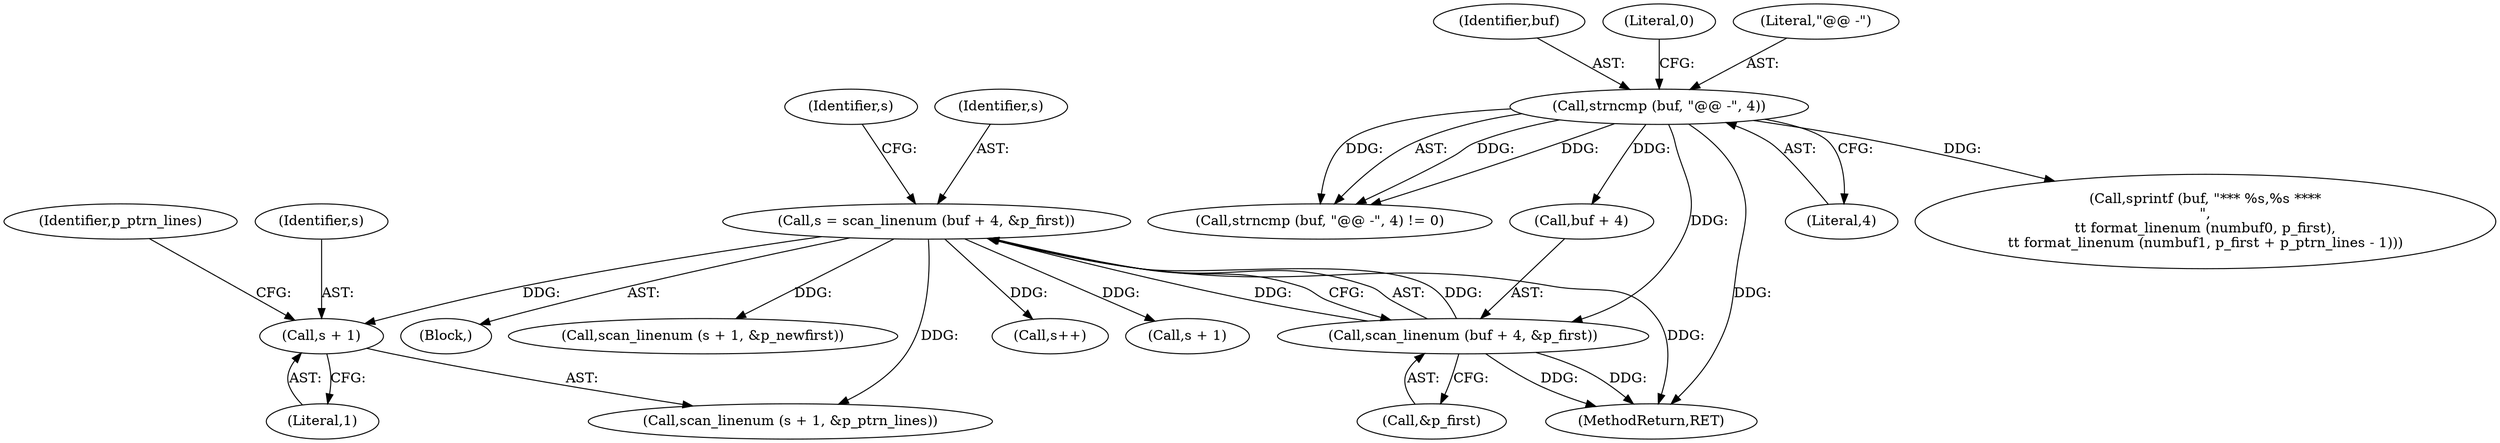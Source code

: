 digraph "0_savannah_0c08d7a902c6fdd49b704623a12d8d672ef18944@pointer" {
"1001609" [label="(Call,s + 1)"];
"1001593" [label="(Call,s = scan_linenum (buf + 4, &p_first))"];
"1001595" [label="(Call,scan_linenum (buf + 4, &p_first))"];
"1001573" [label="(Call,strncmp (buf, \"@@ -\", 4))"];
"1001545" [label="(Block,)"];
"1001576" [label="(Literal,4)"];
"1002772" [label="(MethodReturn,RET)"];
"1001640" [label="(Call,scan_linenum (s + 1, &p_newfirst))"];
"1001604" [label="(Identifier,s)"];
"1001630" [label="(Call,s++)"];
"1001574" [label="(Identifier,buf)"];
"1001596" [label="(Call,buf + 4)"];
"1001599" [label="(Call,&p_first)"];
"1001595" [label="(Call,scan_linenum (buf + 4, &p_first))"];
"1001608" [label="(Call,scan_linenum (s + 1, &p_ptrn_lines))"];
"1001573" [label="(Call,strncmp (buf, \"@@ -\", 4))"];
"1001611" [label="(Literal,1)"];
"1001609" [label="(Call,s + 1)"];
"1001572" [label="(Call,strncmp (buf, \"@@ -\", 4) != 0)"];
"1001577" [label="(Literal,0)"];
"1001610" [label="(Identifier,s)"];
"1001593" [label="(Call,s = scan_linenum (buf + 4, &p_first))"];
"1001594" [label="(Identifier,s)"];
"1001641" [label="(Call,s + 1)"];
"1001613" [label="(Identifier,p_ptrn_lines)"];
"1001771" [label="(Call,sprintf (buf, \"*** %s,%s ****\n\",\n\t\t format_linenum (numbuf0, p_first),\n\t\t format_linenum (numbuf1, p_first + p_ptrn_lines - 1)))"];
"1001575" [label="(Literal,\"@@ -\")"];
"1001609" -> "1001608"  [label="AST: "];
"1001609" -> "1001611"  [label="CFG: "];
"1001610" -> "1001609"  [label="AST: "];
"1001611" -> "1001609"  [label="AST: "];
"1001613" -> "1001609"  [label="CFG: "];
"1001593" -> "1001609"  [label="DDG: "];
"1001593" -> "1001545"  [label="AST: "];
"1001593" -> "1001595"  [label="CFG: "];
"1001594" -> "1001593"  [label="AST: "];
"1001595" -> "1001593"  [label="AST: "];
"1001604" -> "1001593"  [label="CFG: "];
"1001593" -> "1002772"  [label="DDG: "];
"1001595" -> "1001593"  [label="DDG: "];
"1001595" -> "1001593"  [label="DDG: "];
"1001593" -> "1001608"  [label="DDG: "];
"1001593" -> "1001630"  [label="DDG: "];
"1001593" -> "1001640"  [label="DDG: "];
"1001593" -> "1001641"  [label="DDG: "];
"1001595" -> "1001599"  [label="CFG: "];
"1001596" -> "1001595"  [label="AST: "];
"1001599" -> "1001595"  [label="AST: "];
"1001595" -> "1002772"  [label="DDG: "];
"1001595" -> "1002772"  [label="DDG: "];
"1001573" -> "1001595"  [label="DDG: "];
"1001573" -> "1001572"  [label="AST: "];
"1001573" -> "1001576"  [label="CFG: "];
"1001574" -> "1001573"  [label="AST: "];
"1001575" -> "1001573"  [label="AST: "];
"1001576" -> "1001573"  [label="AST: "];
"1001577" -> "1001573"  [label="CFG: "];
"1001573" -> "1002772"  [label="DDG: "];
"1001573" -> "1001572"  [label="DDG: "];
"1001573" -> "1001572"  [label="DDG: "];
"1001573" -> "1001572"  [label="DDG: "];
"1001573" -> "1001596"  [label="DDG: "];
"1001573" -> "1001771"  [label="DDG: "];
}
